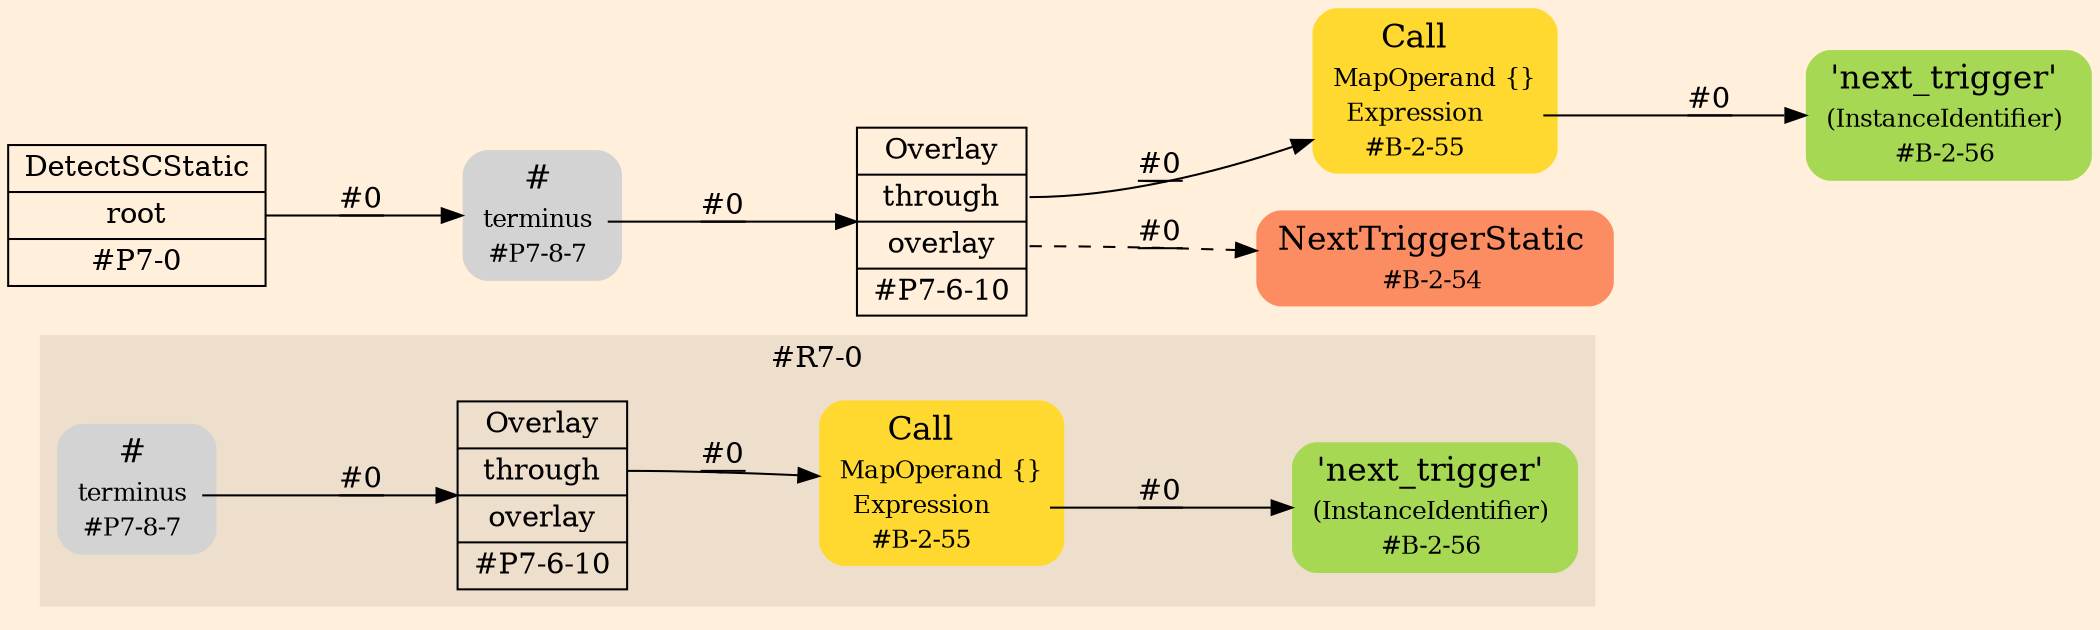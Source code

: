 digraph Inferno {
graph [
rankdir = "LR"
ranksep = 1.0
size = "14,20"
bgcolor = antiquewhite1
color = black
fontcolor = black
];
node [
];
subgraph "cluster#R7-0" {
label = "#R7-0"
style = "filled"
color = antiquewhite2
"#R7-0/#B-2-56" [
shape = "plaintext"
fillcolor = "/set28/5"
label = <<TABLE BORDER="0" CELLBORDER="0" CELLSPACING="0">
 <TR>
  <TD><FONT POINT-SIZE="16.0">'next_trigger'</FONT></TD>
  <TD></TD>
 </TR>
 <TR>
  <TD>(InstanceIdentifier)</TD>
  <TD PORT="port0"></TD>
 </TR>
 <TR>
  <TD>#B-2-56</TD>
  <TD PORT="port1"></TD>
 </TR>
</TABLE>>
style = "rounded,filled"
fontsize = "12"
];
"#R7-0/#B-2-55" [
shape = "plaintext"
fillcolor = "/set28/6"
label = <<TABLE BORDER="0" CELLBORDER="0" CELLSPACING="0">
 <TR>
  <TD><FONT POINT-SIZE="16.0">Call</FONT></TD>
  <TD></TD>
 </TR>
 <TR>
  <TD>MapOperand</TD>
  <TD PORT="port0">{}</TD>
 </TR>
 <TR>
  <TD>Expression</TD>
  <TD PORT="port1"></TD>
 </TR>
 <TR>
  <TD>#B-2-55</TD>
  <TD PORT="port2"></TD>
 </TR>
</TABLE>>
style = "rounded,filled"
fontsize = "12"
];
"#R7-0/#P7-8-7" [
shape = "plaintext"
label = <<TABLE BORDER="0" CELLBORDER="0" CELLSPACING="0">
 <TR>
  <TD><FONT POINT-SIZE="16.0">#</FONT></TD>
  <TD></TD>
 </TR>
 <TR>
  <TD>terminus</TD>
  <TD PORT="port0"></TD>
 </TR>
 <TR>
  <TD>#P7-8-7</TD>
  <TD PORT="port1"></TD>
 </TR>
</TABLE>>
style = "rounded,filled"
fontsize = "12"
];
"#R7-0/#P7-6-10" [
shape = "record"
fillcolor = antiquewhite2
label = "<fixed> Overlay | <port0> through | <port1> overlay | <port2> #P7-6-10"
style = "filled"
fontsize = "14"
color = black
fontcolor = black
];
}
"CR#P7-0" [
shape = "record"
fillcolor = antiquewhite1
label = "<fixed> DetectSCStatic | <port0> root | <port1> #P7-0"
style = "filled"
fontsize = "14"
color = black
fontcolor = black
];
"#P7-8-7" [
shape = "plaintext"
label = <<TABLE BORDER="0" CELLBORDER="0" CELLSPACING="0">
 <TR>
  <TD><FONT POINT-SIZE="16.0">#</FONT></TD>
  <TD></TD>
 </TR>
 <TR>
  <TD>terminus</TD>
  <TD PORT="port0"></TD>
 </TR>
 <TR>
  <TD>#P7-8-7</TD>
  <TD PORT="port1"></TD>
 </TR>
</TABLE>>
style = "rounded,filled"
fontsize = "12"
];
"#P7-6-10" [
shape = "record"
fillcolor = antiquewhite1
label = "<fixed> Overlay | <port0> through | <port1> overlay | <port2> #P7-6-10"
style = "filled"
fontsize = "14"
color = black
fontcolor = black
];
"#B-2-55" [
shape = "plaintext"
fillcolor = "/set28/6"
label = <<TABLE BORDER="0" CELLBORDER="0" CELLSPACING="0">
 <TR>
  <TD><FONT POINT-SIZE="16.0">Call</FONT></TD>
  <TD></TD>
 </TR>
 <TR>
  <TD>MapOperand</TD>
  <TD PORT="port0">{}</TD>
 </TR>
 <TR>
  <TD>Expression</TD>
  <TD PORT="port1"></TD>
 </TR>
 <TR>
  <TD>#B-2-55</TD>
  <TD PORT="port2"></TD>
 </TR>
</TABLE>>
style = "rounded,filled"
fontsize = "12"
];
"#B-2-56" [
shape = "plaintext"
fillcolor = "/set28/5"
label = <<TABLE BORDER="0" CELLBORDER="0" CELLSPACING="0">
 <TR>
  <TD><FONT POINT-SIZE="16.0">'next_trigger'</FONT></TD>
  <TD></TD>
 </TR>
 <TR>
  <TD>(InstanceIdentifier)</TD>
  <TD PORT="port0"></TD>
 </TR>
 <TR>
  <TD>#B-2-56</TD>
  <TD PORT="port1"></TD>
 </TR>
</TABLE>>
style = "rounded,filled"
fontsize = "12"
];
"#B-2-54" [
shape = "plaintext"
fillcolor = "/set28/2"
label = <<TABLE BORDER="0" CELLBORDER="0" CELLSPACING="0">
 <TR>
  <TD><FONT POINT-SIZE="16.0">NextTriggerStatic</FONT></TD>
  <TD></TD>
 </TR>
 <TR>
  <TD>#B-2-54</TD>
  <TD PORT="port0"></TD>
 </TR>
</TABLE>>
style = "rounded,filled"
fontsize = "12"
];
"CR#P7-0":port0 -> "#P7-8-7" [style="solid"
label = "#0"
decorate = true
color = black
fontcolor = black
];
"#P7-8-7":port0 -> "#P7-6-10" [style="solid"
label = "#0"
decorate = true
color = black
fontcolor = black
];
"#P7-6-10":port0 -> "#B-2-55" [style="solid"
label = "#0"
decorate = true
color = black
fontcolor = black
];
"#P7-6-10":port1 -> "#B-2-54" [style="dashed"
label = "#0"
decorate = true
color = black
fontcolor = black
];
"#B-2-55":port1 -> "#B-2-56" [style="solid"
label = "#0"
decorate = true
color = black
fontcolor = black
];
"#R7-0/#B-2-55":port1 -> "#R7-0/#B-2-56" [style="solid"
label = "#0"
decorate = true
color = black
fontcolor = black
];
"#R7-0/#P7-8-7":port0 -> "#R7-0/#P7-6-10" [style="solid"
label = "#0"
decorate = true
color = black
fontcolor = black
];
"#R7-0/#P7-6-10":port0 -> "#R7-0/#B-2-55" [style="solid"
label = "#0"
decorate = true
color = black
fontcolor = black
];
}
